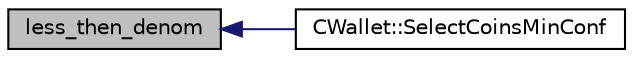 digraph "less_then_denom"
{
  edge [fontname="Helvetica",fontsize="10",labelfontname="Helvetica",labelfontsize="10"];
  node [fontname="Helvetica",fontsize="10",shape=record];
  rankdir="LR";
  Node1 [label="less_then_denom",height=0.2,width=0.4,color="black", fillcolor="grey75", style="filled", fontcolor="black"];
  Node1 -> Node2 [dir="back",color="midnightblue",fontsize="10",style="solid",fontname="Helvetica"];
  Node2 [label="CWallet::SelectCoinsMinConf",height=0.2,width=0.4,color="black", fillcolor="white", style="filled",URL="$class_c_wallet.html#a2c3d3a459f0482b7e7de693e743712eb"];
}
